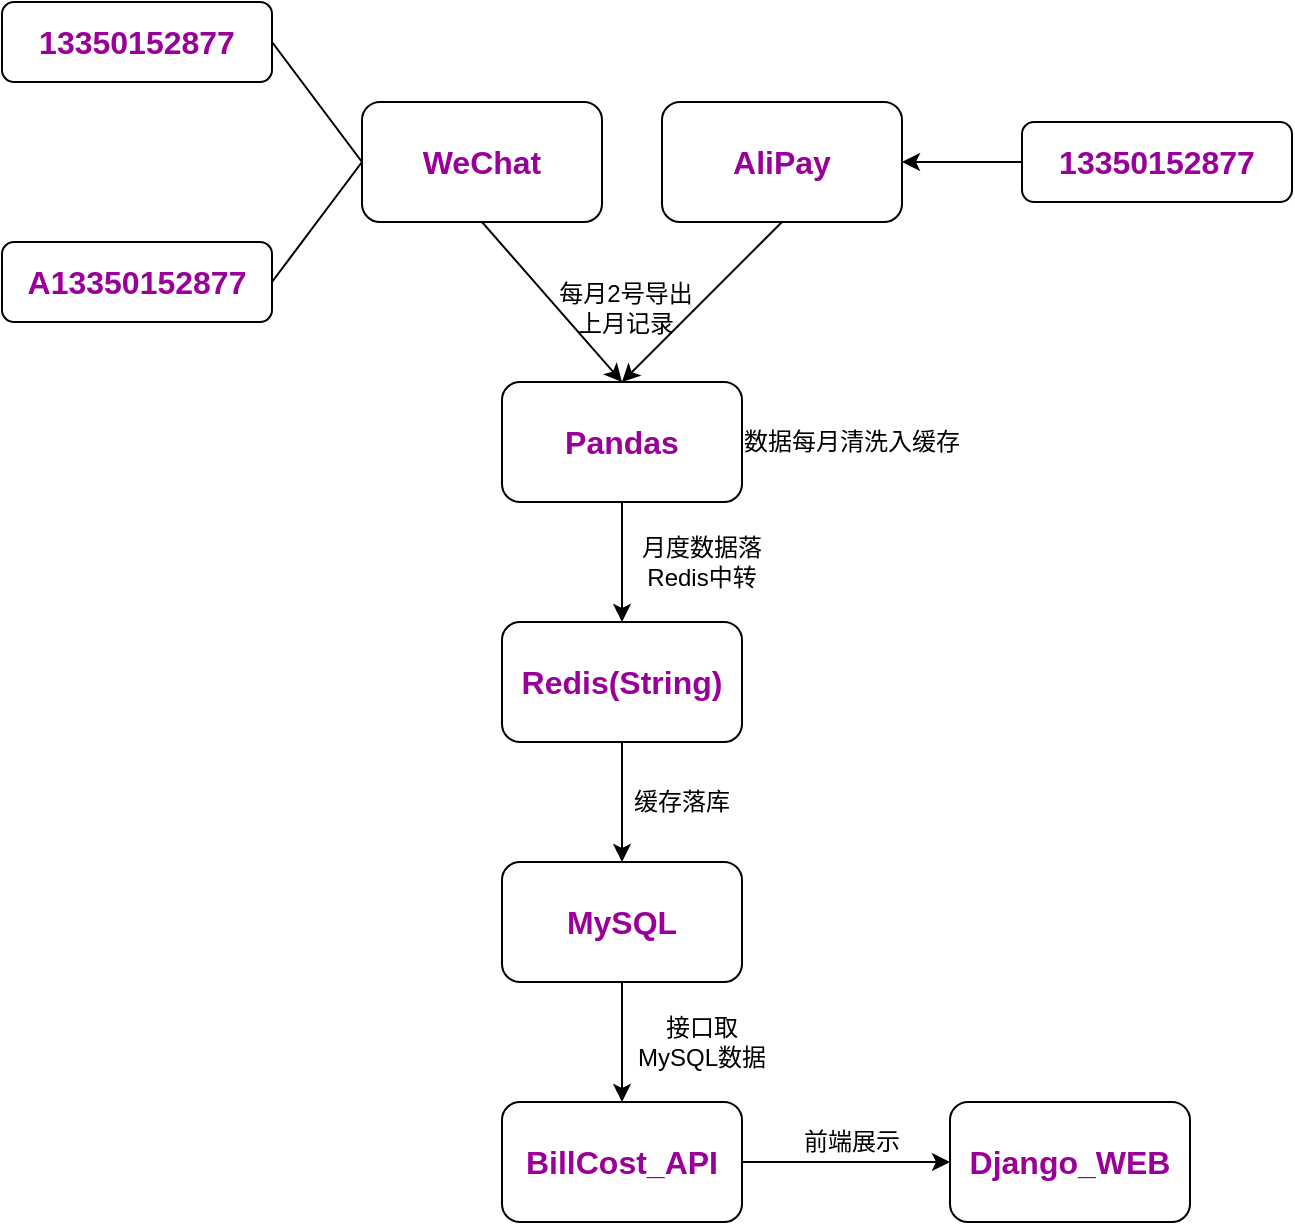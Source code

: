 <mxfile version="14.7.4" type="github">
  <diagram id="BjQXS5mjIy_kNooXzpPf" name="Page-1">
    <mxGraphModel dx="2194" dy="1920" grid="1" gridSize="10" guides="1" tooltips="1" connect="1" arrows="1" fold="1" page="1" pageScale="1" pageWidth="827" pageHeight="1169" math="0" shadow="0">
      <root>
        <mxCell id="0" />
        <mxCell id="1" parent="0" />
        <mxCell id="OKhyscQpkhsdgH92-fCy-2" value="&lt;b&gt;&lt;font color=&quot;#990099&quot; style=&quot;font-size: 16px&quot;&gt;WeChat&lt;/font&gt;&lt;/b&gt;" style="rounded=1;whiteSpace=wrap;html=1;align=center;" vertex="1" parent="1">
          <mxGeometry x="120" y="20" width="120" height="60" as="geometry" />
        </mxCell>
        <mxCell id="OKhyscQpkhsdgH92-fCy-48" style="edgeStyle=orthogonalEdgeStyle;rounded=0;orthogonalLoop=1;jettySize=auto;html=1;exitX=0.5;exitY=1;exitDx=0;exitDy=0;entryX=0.5;entryY=0;entryDx=0;entryDy=0;" edge="1" parent="1" source="OKhyscQpkhsdgH92-fCy-4" target="OKhyscQpkhsdgH92-fCy-10">
          <mxGeometry relative="1" as="geometry" />
        </mxCell>
        <mxCell id="OKhyscQpkhsdgH92-fCy-4" value="&lt;b&gt;&lt;font color=&quot;#990099&quot; style=&quot;font-size: 16px&quot;&gt;MySQL&lt;/font&gt;&lt;/b&gt;" style="rounded=1;whiteSpace=wrap;html=1;align=center;" vertex="1" parent="1">
          <mxGeometry x="190" y="400" width="120" height="60" as="geometry" />
        </mxCell>
        <mxCell id="OKhyscQpkhsdgH92-fCy-47" style="edgeStyle=orthogonalEdgeStyle;rounded=0;orthogonalLoop=1;jettySize=auto;html=1;exitX=0.5;exitY=1;exitDx=0;exitDy=0;entryX=0.5;entryY=0;entryDx=0;entryDy=0;" edge="1" parent="1" source="OKhyscQpkhsdgH92-fCy-6" target="OKhyscQpkhsdgH92-fCy-4">
          <mxGeometry relative="1" as="geometry" />
        </mxCell>
        <mxCell id="OKhyscQpkhsdgH92-fCy-6" value="&lt;b&gt;&lt;font color=&quot;#990099&quot; style=&quot;font-size: 16px&quot;&gt;Redis(String)&lt;/font&gt;&lt;/b&gt;" style="rounded=1;whiteSpace=wrap;html=1;align=center;" vertex="1" parent="1">
          <mxGeometry x="190" y="280" width="120" height="60" as="geometry" />
        </mxCell>
        <mxCell id="OKhyscQpkhsdgH92-fCy-9" style="edgeStyle=orthogonalEdgeStyle;rounded=0;orthogonalLoop=1;jettySize=auto;html=1;exitX=1;exitY=0.5;exitDx=0;exitDy=0;entryX=0;entryY=0.5;entryDx=0;entryDy=0;" edge="1" parent="1" source="OKhyscQpkhsdgH92-fCy-10" target="OKhyscQpkhsdgH92-fCy-13">
          <mxGeometry relative="1" as="geometry" />
        </mxCell>
        <mxCell id="OKhyscQpkhsdgH92-fCy-10" value="&lt;b&gt;&lt;font color=&quot;#990099&quot; style=&quot;font-size: 16px&quot;&gt;BillCost_API&lt;/font&gt;&lt;/b&gt;" style="rounded=1;whiteSpace=wrap;html=1;align=center;" vertex="1" parent="1">
          <mxGeometry x="190" y="520" width="120" height="60" as="geometry" />
        </mxCell>
        <mxCell id="OKhyscQpkhsdgH92-fCy-13" value="&lt;b&gt;&lt;font color=&quot;#990099&quot; style=&quot;font-size: 16px&quot;&gt;Django_WEB&lt;/font&gt;&lt;/b&gt;" style="rounded=1;whiteSpace=wrap;html=1;align=center;" vertex="1" parent="1">
          <mxGeometry x="414" y="520" width="120" height="60" as="geometry" />
        </mxCell>
        <mxCell id="OKhyscQpkhsdgH92-fCy-17" value="缓存落库" style="text;html=1;strokeColor=none;fillColor=none;align=center;verticalAlign=middle;whiteSpace=wrap;rounded=0;" vertex="1" parent="1">
          <mxGeometry x="230" y="360" width="100" height="20" as="geometry" />
        </mxCell>
        <mxCell id="OKhyscQpkhsdgH92-fCy-19" value="接口取MySQL数据" style="text;html=1;strokeColor=none;fillColor=none;align=center;verticalAlign=middle;whiteSpace=wrap;rounded=0;" vertex="1" parent="1">
          <mxGeometry x="255" y="475" width="70" height="30" as="geometry" />
        </mxCell>
        <mxCell id="OKhyscQpkhsdgH92-fCy-21" value="前端展示" style="text;html=1;strokeColor=none;fillColor=none;align=center;verticalAlign=middle;whiteSpace=wrap;rounded=0;" vertex="1" parent="1">
          <mxGeometry x="337" y="530" width="56" height="20" as="geometry" />
        </mxCell>
        <mxCell id="OKhyscQpkhsdgH92-fCy-24" value="&lt;b&gt;&lt;font color=&quot;#990099&quot; style=&quot;font-size: 16px&quot;&gt;AliPay&lt;/font&gt;&lt;/b&gt;" style="rounded=1;whiteSpace=wrap;html=1;align=center;" vertex="1" parent="1">
          <mxGeometry x="270" y="20" width="120" height="60" as="geometry" />
        </mxCell>
        <mxCell id="OKhyscQpkhsdgH92-fCy-28" value="数据每月清洗入缓存" style="text;html=1;strokeColor=none;fillColor=none;align=center;verticalAlign=middle;whiteSpace=wrap;rounded=0;" vertex="1" parent="1">
          <mxGeometry x="300" y="180" width="130" height="20" as="geometry" />
        </mxCell>
        <mxCell id="OKhyscQpkhsdgH92-fCy-30" style="edgeStyle=orthogonalEdgeStyle;rounded=0;orthogonalLoop=1;jettySize=auto;html=1;exitX=0.5;exitY=1;exitDx=0;exitDy=0;entryX=0.5;entryY=0;entryDx=0;entryDy=0;" edge="1" parent="1" source="OKhyscQpkhsdgH92-fCy-31" target="OKhyscQpkhsdgH92-fCy-6">
          <mxGeometry relative="1" as="geometry" />
        </mxCell>
        <mxCell id="OKhyscQpkhsdgH92-fCy-31" value="&lt;b&gt;&lt;font color=&quot;#990099&quot; style=&quot;font-size: 16px&quot;&gt;Pandas&lt;/font&gt;&lt;/b&gt;" style="rounded=1;whiteSpace=wrap;html=1;align=center;" vertex="1" parent="1">
          <mxGeometry x="190" y="160" width="120" height="60" as="geometry" />
        </mxCell>
        <mxCell id="OKhyscQpkhsdgH92-fCy-32" value="" style="endArrow=classic;html=1;exitX=0.5;exitY=1;exitDx=0;exitDy=0;entryX=0.5;entryY=0;entryDx=0;entryDy=0;" edge="1" parent="1" source="OKhyscQpkhsdgH92-fCy-24" target="OKhyscQpkhsdgH92-fCy-31">
          <mxGeometry width="50" height="50" relative="1" as="geometry">
            <mxPoint x="190" y="270" as="sourcePoint" />
            <mxPoint x="280" y="310" as="targetPoint" />
          </mxGeometry>
        </mxCell>
        <mxCell id="OKhyscQpkhsdgH92-fCy-34" value="月度数据落Redis中转" style="text;html=1;strokeColor=none;fillColor=none;align=center;verticalAlign=middle;whiteSpace=wrap;rounded=0;" vertex="1" parent="1">
          <mxGeometry x="250" y="240" width="80" height="20" as="geometry" />
        </mxCell>
        <mxCell id="OKhyscQpkhsdgH92-fCy-38" value="每月2号导出上月记录" style="text;html=1;strokeColor=none;fillColor=none;align=center;verticalAlign=middle;whiteSpace=wrap;rounded=0;" vertex="1" parent="1">
          <mxGeometry x="212" y="113" width="80" height="20" as="geometry" />
        </mxCell>
        <mxCell id="OKhyscQpkhsdgH92-fCy-40" value="&lt;font color=&quot;#990099&quot;&gt;&lt;span style=&quot;font-size: 16px&quot;&gt;&lt;b&gt;13350152877&lt;/b&gt;&lt;/span&gt;&lt;/font&gt;" style="rounded=1;whiteSpace=wrap;html=1;" vertex="1" parent="1">
          <mxGeometry x="-60" y="-30" width="135" height="40" as="geometry" />
        </mxCell>
        <mxCell id="OKhyscQpkhsdgH92-fCy-42" value="&lt;b&gt;&lt;font color=&quot;#990099&quot; style=&quot;font-size: 16px&quot;&gt;A13350152877&lt;/font&gt;&lt;/b&gt;" style="rounded=1;whiteSpace=wrap;html=1;" vertex="1" parent="1">
          <mxGeometry x="-60" y="90" width="135" height="40" as="geometry" />
        </mxCell>
        <mxCell id="OKhyscQpkhsdgH92-fCy-43" value="" style="endArrow=none;html=1;entryX=1;entryY=0.5;entryDx=0;entryDy=0;exitX=0;exitY=0.5;exitDx=0;exitDy=0;" edge="1" parent="1" source="OKhyscQpkhsdgH92-fCy-2" target="OKhyscQpkhsdgH92-fCy-40">
          <mxGeometry width="50" height="50" relative="1" as="geometry">
            <mxPoint x="270" y="130" as="sourcePoint" />
            <mxPoint x="320" y="80" as="targetPoint" />
          </mxGeometry>
        </mxCell>
        <mxCell id="OKhyscQpkhsdgH92-fCy-44" value="" style="endArrow=none;html=1;entryX=1;entryY=0.5;entryDx=0;entryDy=0;exitX=0;exitY=0.5;exitDx=0;exitDy=0;" edge="1" parent="1" source="OKhyscQpkhsdgH92-fCy-2" target="OKhyscQpkhsdgH92-fCy-42">
          <mxGeometry width="50" height="50" relative="1" as="geometry">
            <mxPoint x="130" y="110" as="sourcePoint" />
            <mxPoint x="85" y="60" as="targetPoint" />
          </mxGeometry>
        </mxCell>
        <mxCell id="OKhyscQpkhsdgH92-fCy-46" value="" style="endArrow=classic;html=1;exitX=0.5;exitY=1;exitDx=0;exitDy=0;" edge="1" parent="1" source="OKhyscQpkhsdgH92-fCy-2">
          <mxGeometry width="50" height="50" relative="1" as="geometry">
            <mxPoint x="340" y="90" as="sourcePoint" />
            <mxPoint x="250" y="160" as="targetPoint" />
          </mxGeometry>
        </mxCell>
        <mxCell id="OKhyscQpkhsdgH92-fCy-51" style="edgeStyle=orthogonalEdgeStyle;rounded=0;orthogonalLoop=1;jettySize=auto;html=1;exitX=0;exitY=0.5;exitDx=0;exitDy=0;entryX=1;entryY=0.5;entryDx=0;entryDy=0;" edge="1" parent="1" source="OKhyscQpkhsdgH92-fCy-50" target="OKhyscQpkhsdgH92-fCy-24">
          <mxGeometry relative="1" as="geometry" />
        </mxCell>
        <mxCell id="OKhyscQpkhsdgH92-fCy-50" value="&lt;font color=&quot;#990099&quot;&gt;&lt;span style=&quot;font-size: 16px&quot;&gt;&lt;b&gt;13350152877&lt;/b&gt;&lt;/span&gt;&lt;/font&gt;" style="rounded=1;whiteSpace=wrap;html=1;" vertex="1" parent="1">
          <mxGeometry x="450" y="30" width="135" height="40" as="geometry" />
        </mxCell>
      </root>
    </mxGraphModel>
  </diagram>
</mxfile>
